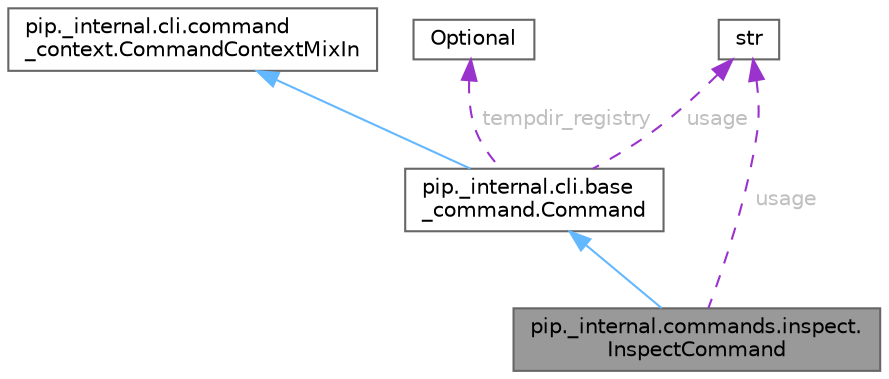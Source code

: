 digraph "pip._internal.commands.inspect.InspectCommand"
{
 // LATEX_PDF_SIZE
  bgcolor="transparent";
  edge [fontname=Helvetica,fontsize=10,labelfontname=Helvetica,labelfontsize=10];
  node [fontname=Helvetica,fontsize=10,shape=box,height=0.2,width=0.4];
  Node1 [id="Node000001",label="pip._internal.commands.inspect.\lInspectCommand",height=0.2,width=0.4,color="gray40", fillcolor="grey60", style="filled", fontcolor="black",tooltip=" "];
  Node2 -> Node1 [id="edge1_Node000001_Node000002",dir="back",color="steelblue1",style="solid",tooltip=" "];
  Node2 [id="Node000002",label="pip._internal.cli.base\l_command.Command",height=0.2,width=0.4,color="gray40", fillcolor="white", style="filled",URL="$classpip_1_1__internal_1_1cli_1_1base__command_1_1_command.html",tooltip=" "];
  Node3 -> Node2 [id="edge2_Node000002_Node000003",dir="back",color="steelblue1",style="solid",tooltip=" "];
  Node3 [id="Node000003",label="pip._internal.cli.command\l_context.CommandContextMixIn",height=0.2,width=0.4,color="gray40", fillcolor="white", style="filled",URL="$classpip_1_1__internal_1_1cli_1_1command__context_1_1_command_context_mix_in.html",tooltip=" "];
  Node4 -> Node2 [id="edge3_Node000002_Node000004",dir="back",color="darkorchid3",style="dashed",tooltip=" ",label=" usage",fontcolor="grey" ];
  Node4 [id="Node000004",label="str",height=0.2,width=0.4,color="gray40", fillcolor="white", style="filled",tooltip=" "];
  Node5 -> Node2 [id="edge4_Node000002_Node000005",dir="back",color="darkorchid3",style="dashed",tooltip=" ",label=" tempdir_registry",fontcolor="grey" ];
  Node5 [id="Node000005",label="Optional",height=0.2,width=0.4,color="gray40", fillcolor="white", style="filled",tooltip=" "];
  Node4 -> Node1 [id="edge5_Node000001_Node000004",dir="back",color="darkorchid3",style="dashed",tooltip=" ",label=" usage",fontcolor="grey" ];
}
